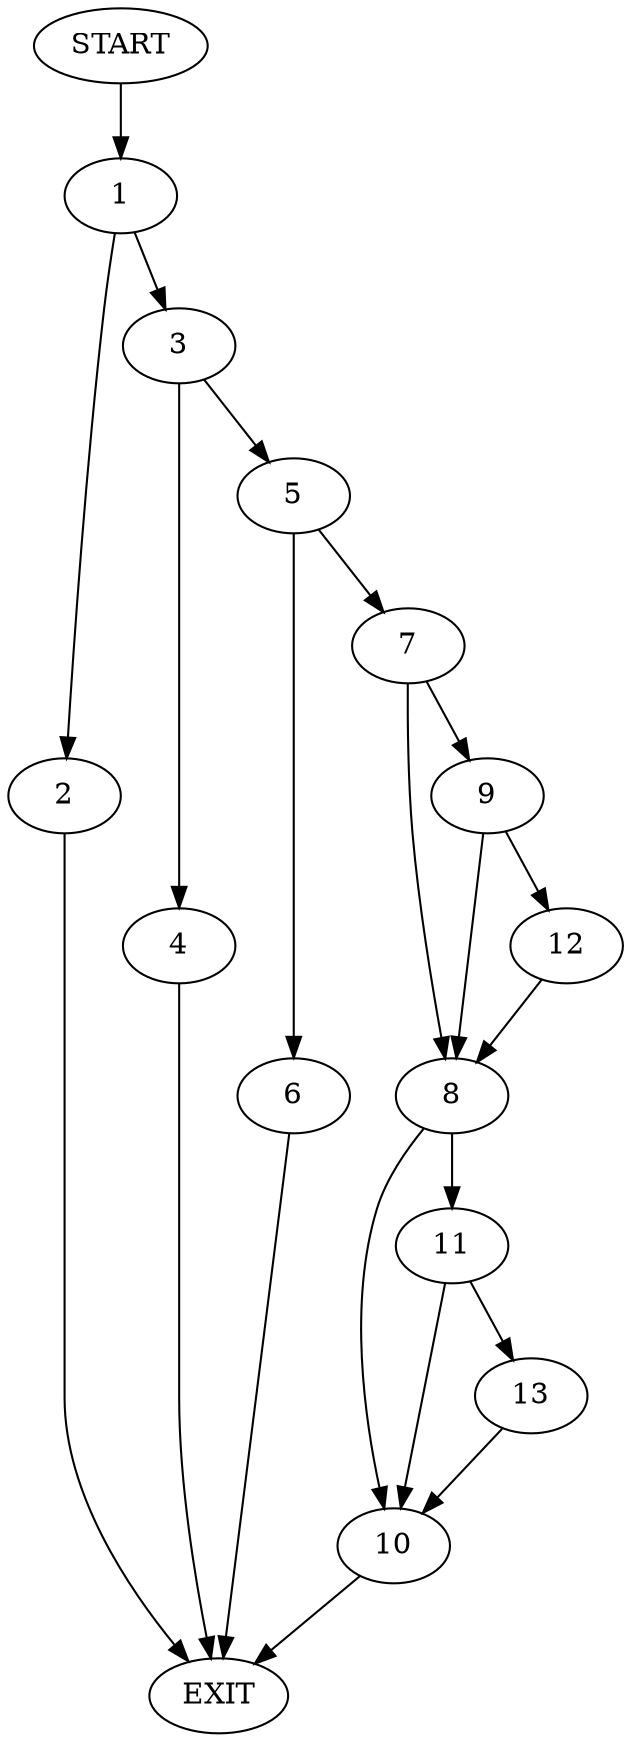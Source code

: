 digraph {
0 [label="START"]
14 [label="EXIT"]
0 -> 1
1 -> 2
1 -> 3
2 -> 14
3 -> 4
3 -> 5
4 -> 14
5 -> 6
5 -> 7
6 -> 14
7 -> 8
7 -> 9
8 -> 10
8 -> 11
9 -> 12
9 -> 8
12 -> 8
10 -> 14
11 -> 10
11 -> 13
13 -> 10
}
